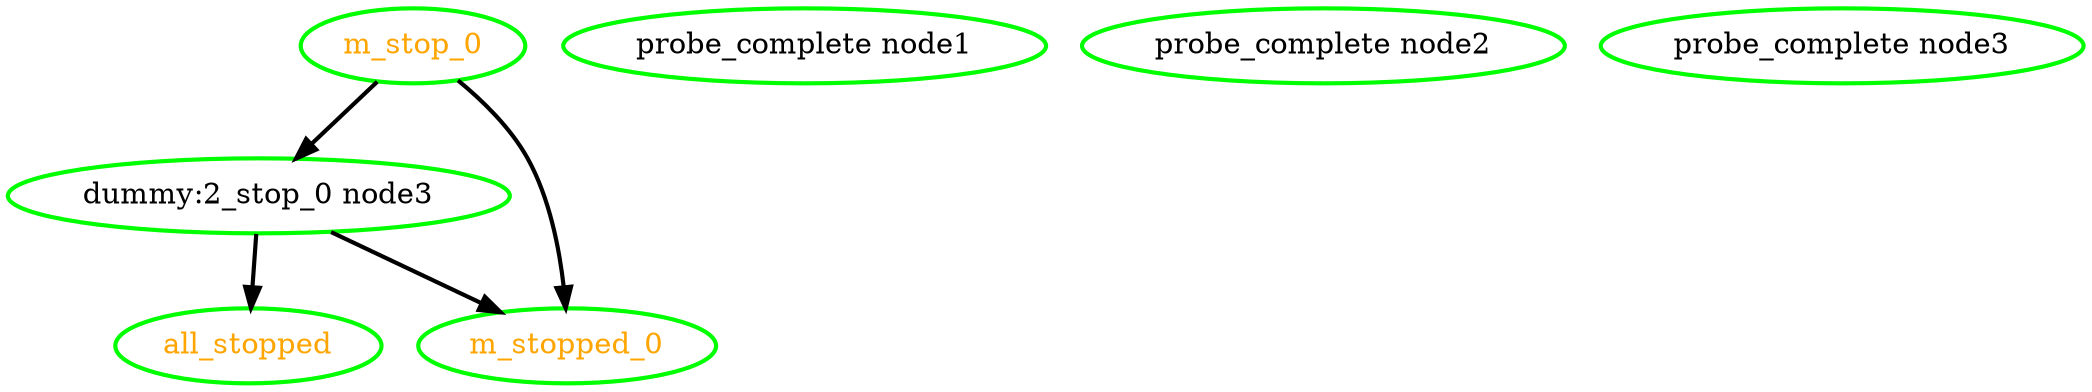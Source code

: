 digraph "g" {
"all_stopped" [ style=bold color="green" fontcolor="orange"]
"dummy:2_stop_0 node3" -> "all_stopped" [ style = bold]
"dummy:2_stop_0 node3" -> "m_stopped_0" [ style = bold]
"dummy:2_stop_0 node3" [ style=bold color="green" fontcolor="black"]
"m_stop_0" -> "dummy:2_stop_0 node3" [ style = bold]
"m_stop_0" -> "m_stopped_0" [ style = bold]
"m_stop_0" [ style=bold color="green" fontcolor="orange"]
"m_stopped_0" [ style=bold color="green" fontcolor="orange"]
"probe_complete node1" [ style=bold color="green" fontcolor="black"]
"probe_complete node2" [ style=bold color="green" fontcolor="black"]
"probe_complete node3" [ style=bold color="green" fontcolor="black"]
}
